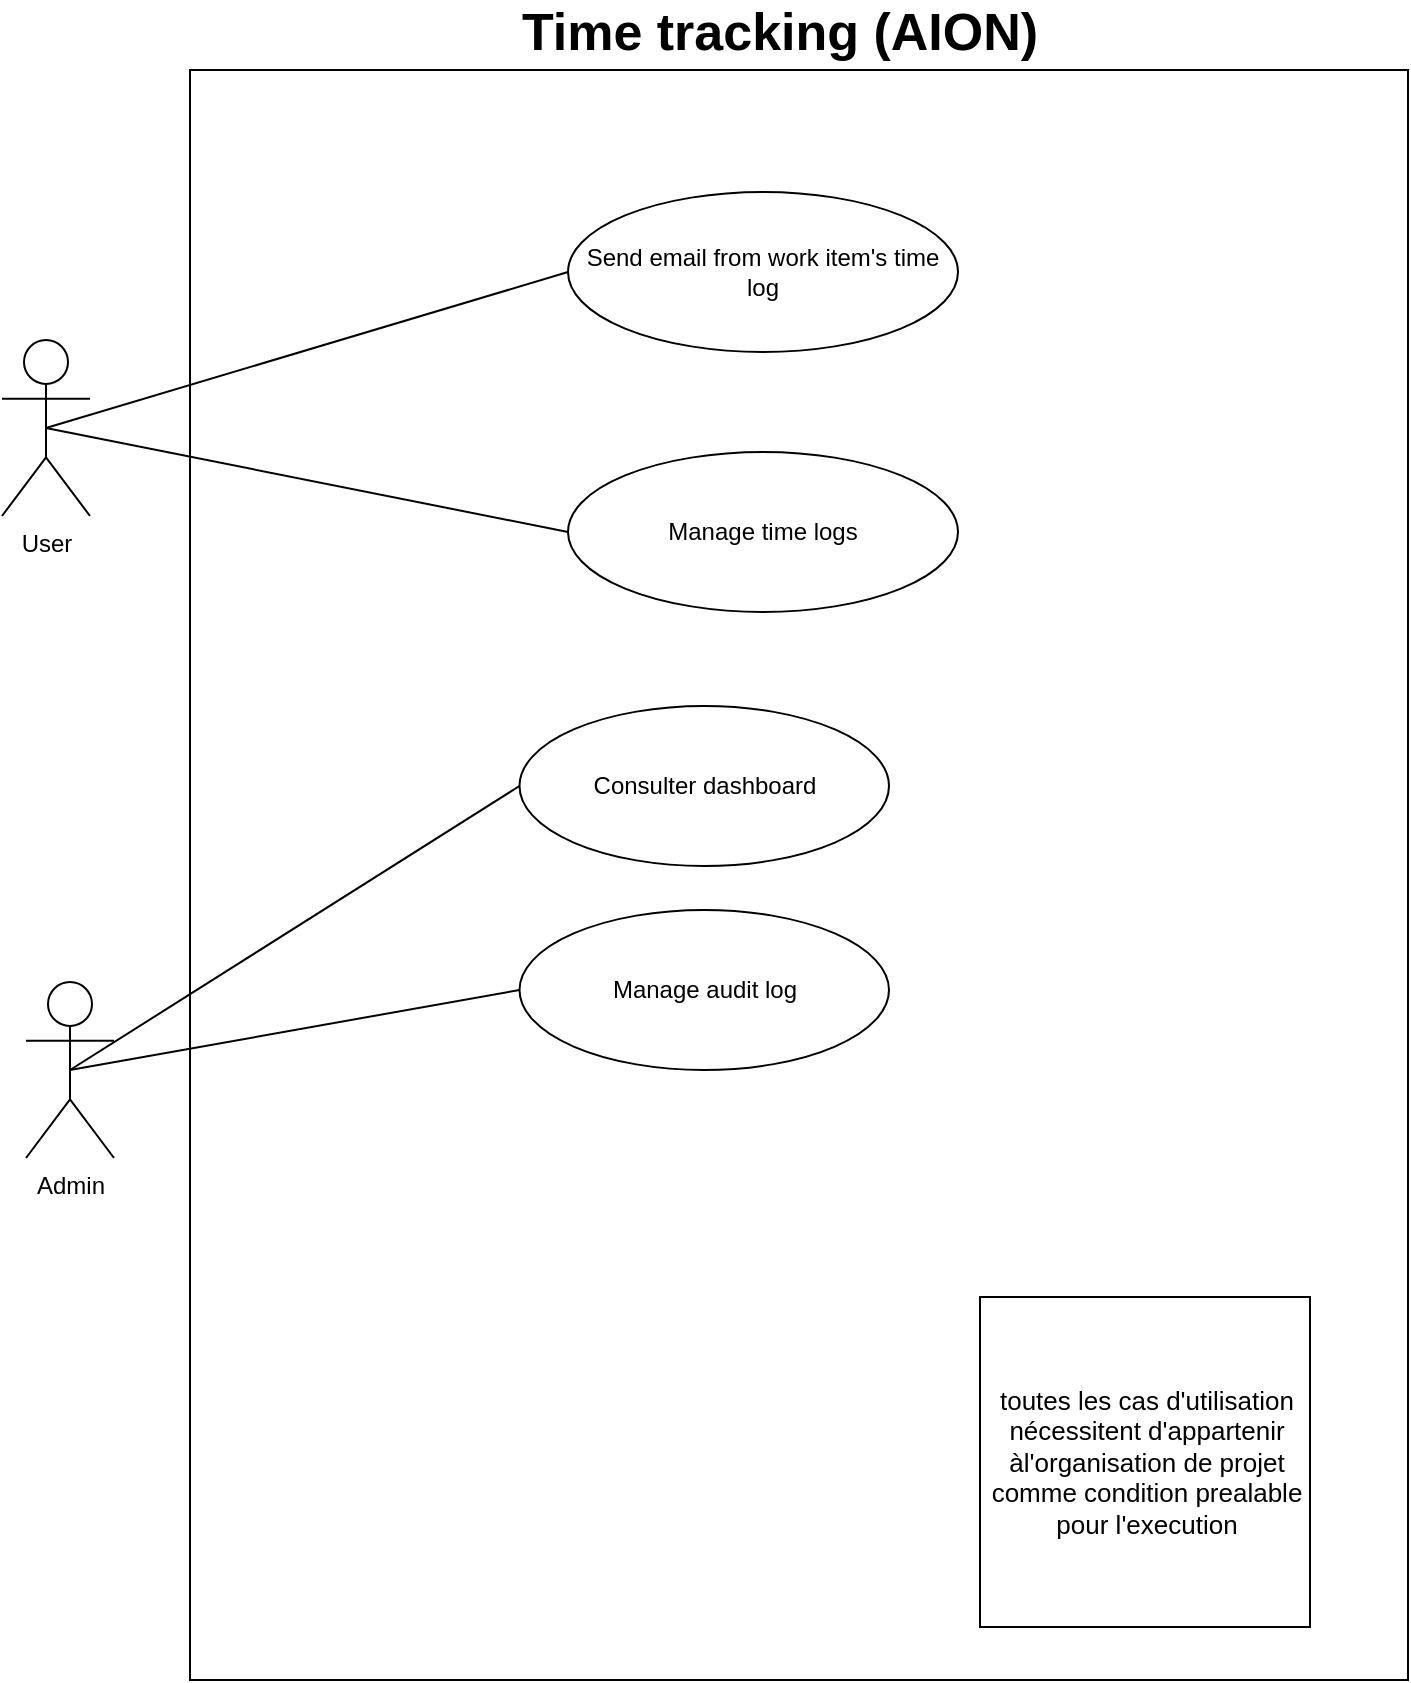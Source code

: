 <mxfile version="23.1.4" type="github" pages="3">
  <diagram name="Global use case" id="HMoWm8q01mGYL6mocgkL">
    <mxGraphModel dx="1434" dy="1915" grid="0" gridSize="10" guides="1" tooltips="1" connect="1" arrows="1" fold="1" page="1" pageScale="1" pageWidth="827" pageHeight="1169" math="0" shadow="0">
      <root>
        <mxCell id="0" />
        <mxCell id="1" parent="0" />
        <mxCell id="uwcOLz1gDEWIKycSYIdj-1" value="User" style="shape=umlActor;verticalLabelPosition=bottom;verticalAlign=top;html=1;outlineConnect=0;" parent="1" vertex="1">
          <mxGeometry x="67" y="96" width="44" height="88" as="geometry" />
        </mxCell>
        <mxCell id="uwcOLz1gDEWIKycSYIdj-3" value="Admin" style="shape=umlActor;verticalLabelPosition=bottom;verticalAlign=top;html=1;outlineConnect=0;" parent="1" vertex="1">
          <mxGeometry x="79" y="417" width="44" height="88" as="geometry" />
        </mxCell>
        <mxCell id="uwcOLz1gDEWIKycSYIdj-11" value="" style="rounded=0;whiteSpace=wrap;html=1;" parent="1" vertex="1">
          <mxGeometry x="161" y="-39" width="609" height="805" as="geometry" />
        </mxCell>
        <mxCell id="uwcOLz1gDEWIKycSYIdj-5" value="Send email from work item&#39;s time log" style="ellipse;whiteSpace=wrap;html=1;" parent="1" vertex="1">
          <mxGeometry x="350" y="22" width="195" height="80" as="geometry" />
        </mxCell>
        <mxCell id="uwcOLz1gDEWIKycSYIdj-12" value="Consulter dashboard" style="ellipse;whiteSpace=wrap;html=1;" parent="1" vertex="1">
          <mxGeometry x="325.75" y="279" width="184.75" height="80" as="geometry" />
        </mxCell>
        <mxCell id="uwcOLz1gDEWIKycSYIdj-13" value="Manage audit log" style="ellipse;whiteSpace=wrap;html=1;" parent="1" vertex="1">
          <mxGeometry x="325.75" y="381" width="184.75" height="80" as="geometry" />
        </mxCell>
        <mxCell id="uwcOLz1gDEWIKycSYIdj-17" value="&lt;b&gt;&lt;font style=&quot;font-size: 26px;&quot;&gt;Time tracking (AION)&lt;/font&gt;&lt;/b&gt;" style="text;html=1;strokeColor=none;fillColor=none;align=center;verticalAlign=middle;whiteSpace=wrap;rounded=0;" parent="1" vertex="1">
          <mxGeometry x="289.5" y="-73" width="332" height="30" as="geometry" />
        </mxCell>
        <mxCell id="uwcOLz1gDEWIKycSYIdj-20" value="" style="endArrow=none;html=1;rounded=0;exitX=0.5;exitY=0.5;exitDx=0;exitDy=0;exitPerimeter=0;entryX=0;entryY=0.5;entryDx=0;entryDy=0;" parent="1" source="uwcOLz1gDEWIKycSYIdj-1" target="uwcOLz1gDEWIKycSYIdj-5" edge="1">
          <mxGeometry width="50" height="50" relative="1" as="geometry">
            <mxPoint x="416" y="91" as="sourcePoint" />
            <mxPoint x="466" y="41" as="targetPoint" />
          </mxGeometry>
        </mxCell>
        <mxCell id="uwcOLz1gDEWIKycSYIdj-24" value="" style="endArrow=none;html=1;rounded=0;exitX=0.5;exitY=0.5;exitDx=0;exitDy=0;exitPerimeter=0;entryX=0;entryY=0.5;entryDx=0;entryDy=0;" parent="1" source="uwcOLz1gDEWIKycSYIdj-3" target="uwcOLz1gDEWIKycSYIdj-12" edge="1">
          <mxGeometry width="50" height="50" relative="1" as="geometry">
            <mxPoint x="420" y="414" as="sourcePoint" />
            <mxPoint x="470" y="364" as="targetPoint" />
          </mxGeometry>
        </mxCell>
        <mxCell id="uwcOLz1gDEWIKycSYIdj-25" value="" style="endArrow=none;html=1;rounded=0;exitX=0.5;exitY=0.5;exitDx=0;exitDy=0;exitPerimeter=0;entryX=0;entryY=0.5;entryDx=0;entryDy=0;" parent="1" source="uwcOLz1gDEWIKycSYIdj-3" target="uwcOLz1gDEWIKycSYIdj-13" edge="1">
          <mxGeometry width="50" height="50" relative="1" as="geometry">
            <mxPoint x="420" y="414" as="sourcePoint" />
            <mxPoint x="470" y="364" as="targetPoint" />
          </mxGeometry>
        </mxCell>
        <mxCell id="uwcOLz1gDEWIKycSYIdj-31" value="" style="whiteSpace=wrap;html=1;aspect=fixed;" parent="1" vertex="1">
          <mxGeometry x="556" y="574.5" width="165" height="165" as="geometry" />
        </mxCell>
        <mxCell id="uwcOLz1gDEWIKycSYIdj-32" value="&lt;font style=&quot;font-size: 13px;&quot;&gt;toutes les cas d&#39;utilisation nécessitent d&#39;appartenir àl&#39;organisation de projet comme condition prealable pour l&#39;execution&lt;/font&gt;" style="text;html=1;strokeColor=none;fillColor=none;align=center;verticalAlign=middle;whiteSpace=wrap;rounded=0;" parent="1" vertex="1">
          <mxGeometry x="556" y="585" width="167" height="144" as="geometry" />
        </mxCell>
        <mxCell id="kZA4ZHWFA9T4Elh8818U-1" value="Manage time logs" style="ellipse;whiteSpace=wrap;html=1;" vertex="1" parent="1">
          <mxGeometry x="350" y="152" width="195" height="80" as="geometry" />
        </mxCell>
        <mxCell id="kZA4ZHWFA9T4Elh8818U-5" value="" style="endArrow=none;html=1;rounded=0;exitX=0;exitY=0.5;exitDx=0;exitDy=0;entryX=0.5;entryY=0.5;entryDx=0;entryDy=0;entryPerimeter=0;" edge="1" parent="1" source="kZA4ZHWFA9T4Elh8818U-1" target="uwcOLz1gDEWIKycSYIdj-1">
          <mxGeometry width="50" height="50" relative="1" as="geometry">
            <mxPoint x="606" y="204" as="sourcePoint" />
            <mxPoint x="656" y="154" as="targetPoint" />
          </mxGeometry>
        </mxCell>
      </root>
    </mxGraphModel>
  </diagram>
  <diagram id="4BNHJ1mr-sLuKrSLhk_P" name="Manage time logs use cases">
    <mxGraphModel dx="1434" dy="1915" grid="0" gridSize="10" guides="1" tooltips="1" connect="1" arrows="1" fold="1" page="1" pageScale="1" pageWidth="827" pageHeight="1169" math="0" shadow="0">
      <root>
        <mxCell id="0" />
        <mxCell id="1" parent="0" />
        <mxCell id="1eYsrxTv3W_-VM1bbza0-1" value="&lt;font style=&quot;font-size: 14px;&quot;&gt;consulter la liste des tickets&lt;/font&gt;" style="ellipse;whiteSpace=wrap;html=1;" vertex="1" parent="1">
          <mxGeometry x="580" y="-780" width="195" height="80" as="geometry" />
        </mxCell>
        <mxCell id="1eYsrxTv3W_-VM1bbza0-2" value="ajout imputation à un ticket&lt;span style=&quot;white-space: pre;&quot;&gt;&#x9;&lt;/span&gt;" style="ellipse;whiteSpace=wrap;html=1;" vertex="1" parent="1">
          <mxGeometry x="20" y="-1040" width="195" height="80" as="geometry" />
        </mxCell>
        <mxCell id="1eYsrxTv3W_-VM1bbza0-3" value="mettre a jour imputation d&#39;une ticket" style="ellipse;whiteSpace=wrap;html=1;" vertex="1" parent="1">
          <mxGeometry x="70" y="-780" width="217" height="80" as="geometry" />
        </mxCell>
        <mxCell id="1eYsrxTv3W_-VM1bbza0-4" value="supprimer imputation(soft del)" style="ellipse;whiteSpace=wrap;html=1;" vertex="1" parent="1">
          <mxGeometry x="570" y="-1050" width="194" height="80" as="geometry" />
        </mxCell>
        <mxCell id="4jdrBC15Ize4NxWBjrLl-1" value="Send email from existing work item" style="ellipse;whiteSpace=wrap;html=1;" vertex="1" parent="1">
          <mxGeometry x="70" y="-510" width="206" height="80" as="geometry" />
        </mxCell>
        <mxCell id="4jdrBC15Ize4NxWBjrLl-2" value="Send email from work item list" style="ellipse;whiteSpace=wrap;html=1;" vertex="1" parent="1">
          <mxGeometry x="520" y="-500" width="206" height="80" as="geometry" />
        </mxCell>
        <mxCell id="4-Z4f17bZcAGOfIwcgOS-1" value="Manage time logs" style="ellipse;whiteSpace=wrap;html=1;" vertex="1" parent="1">
          <mxGeometry x="300" y="-950" width="195" height="80" as="geometry" />
        </mxCell>
        <mxCell id="4-Z4f17bZcAGOfIwcgOS-6" value="Extends" style="endArrow=block;endSize=16;endFill=0;html=1;rounded=0;entryX=0;entryY=0.5;entryDx=0;entryDy=0;" edge="1" parent="1" source="1eYsrxTv3W_-VM1bbza0-2" target="4-Z4f17bZcAGOfIwcgOS-1">
          <mxGeometry width="160" relative="1" as="geometry">
            <mxPoint x="65" y="-790" as="sourcePoint" />
            <mxPoint x="225" y="-790" as="targetPoint" />
          </mxGeometry>
        </mxCell>
        <mxCell id="4-Z4f17bZcAGOfIwcgOS-7" value="Extends" style="endArrow=block;endSize=16;endFill=0;html=1;rounded=0;exitX=0.258;exitY=0.913;exitDx=0;exitDy=0;exitPerimeter=0;entryX=0.985;entryY=0.413;entryDx=0;entryDy=0;entryPerimeter=0;" edge="1" parent="1" source="1eYsrxTv3W_-VM1bbza0-4" target="4-Z4f17bZcAGOfIwcgOS-1">
          <mxGeometry width="160" relative="1" as="geometry">
            <mxPoint x="620" y="-940" as="sourcePoint" />
            <mxPoint x="630" y="-791" as="targetPoint" />
          </mxGeometry>
        </mxCell>
        <mxCell id="4-Z4f17bZcAGOfIwcgOS-8" value="Extends" style="endArrow=block;endSize=16;endFill=0;html=1;rounded=0;entryX=0.344;entryY=0.963;entryDx=0;entryDy=0;exitX=0.419;exitY=0.025;exitDx=0;exitDy=0;exitPerimeter=0;entryPerimeter=0;" edge="1" parent="1" source="1eYsrxTv3W_-VM1bbza0-3" target="4-Z4f17bZcAGOfIwcgOS-1">
          <mxGeometry width="160" relative="1" as="geometry">
            <mxPoint x="250" y="-810" as="sourcePoint" />
            <mxPoint x="350" y="-880" as="targetPoint" />
          </mxGeometry>
        </mxCell>
        <mxCell id="4-Z4f17bZcAGOfIwcgOS-9" value="Extends" style="endArrow=block;endSize=16;endFill=0;html=1;rounded=0;exitX=0.103;exitY=0.125;exitDx=0;exitDy=0;exitPerimeter=0;" edge="1" parent="1" source="1eYsrxTv3W_-VM1bbza0-1" target="4-Z4f17bZcAGOfIwcgOS-1">
          <mxGeometry width="160" relative="1" as="geometry">
            <mxPoint x="321" y="-758" as="sourcePoint" />
            <mxPoint x="377" y="-863" as="targetPoint" />
          </mxGeometry>
        </mxCell>
        <mxCell id="vd6AiU4IwBAZcLss80Cb-1" value="Send email from work item&#39;s time log" style="ellipse;whiteSpace=wrap;html=1;" vertex="1" parent="1">
          <mxGeometry x="316" y="-340" width="195" height="80" as="geometry" />
        </mxCell>
        <mxCell id="vd6AiU4IwBAZcLss80Cb-2" value="Extends" style="endArrow=block;endSize=16;endFill=0;html=1;rounded=0;exitX=1;exitY=1;exitDx=0;exitDy=0;entryX=0.103;entryY=0.125;entryDx=0;entryDy=0;entryPerimeter=0;" edge="1" parent="1" source="4jdrBC15Ize4NxWBjrLl-1" target="vd6AiU4IwBAZcLss80Cb-1">
          <mxGeometry width="160" relative="1" as="geometry">
            <mxPoint x="171" y="-768" as="sourcePoint" />
            <mxPoint x="377" y="-863" as="targetPoint" />
          </mxGeometry>
        </mxCell>
        <mxCell id="vd6AiU4IwBAZcLss80Cb-3" value="Extends" style="endArrow=block;endSize=16;endFill=0;html=1;rounded=0;exitX=0.097;exitY=0.888;exitDx=0;exitDy=0;exitPerimeter=0;entryX=1;entryY=0;entryDx=0;entryDy=0;" edge="1" parent="1" source="4jdrBC15Ize4NxWBjrLl-2" target="vd6AiU4IwBAZcLss80Cb-1">
          <mxGeometry width="160" relative="1" as="geometry">
            <mxPoint x="256" y="-432" as="sourcePoint" />
            <mxPoint x="360" y="-355" as="targetPoint" />
          </mxGeometry>
        </mxCell>
      </root>
    </mxGraphModel>
  </diagram>
  <diagram id="JGESqJ7sLEq_67mfiIQ6" name="Manage audit log use cases">
    <mxGraphModel dx="1434" dy="746" grid="0" gridSize="10" guides="1" tooltips="1" connect="1" arrows="1" fold="1" page="1" pageScale="1" pageWidth="827" pageHeight="1169" math="0" shadow="0">
      <root>
        <mxCell id="0" />
        <mxCell id="1" parent="0" />
        <mxCell id="WqYa_6kMdvVs4EpgCjgJ-1" value="Manage audit log" style="ellipse;whiteSpace=wrap;html=1;" vertex="1" parent="1">
          <mxGeometry x="220" y="230" width="184.75" height="80" as="geometry" />
        </mxCell>
        <mxCell id="C3ACk_iOB3kTldF8Hcof-1" value="consulter audit log par organisation" style="ellipse;whiteSpace=wrap;html=1;" vertex="1" parent="1">
          <mxGeometry x="564.25" y="180" width="184.75" height="80" as="geometry" />
        </mxCell>
        <mxCell id="C3ACk_iOB3kTldF8Hcof-2" value="export audit sous format csv" style="ellipse;whiteSpace=wrap;html=1;" vertex="1" parent="1">
          <mxGeometry x="560" y="297" width="184.75" height="80" as="geometry" />
        </mxCell>
        <mxCell id="C3ACk_iOB3kTldF8Hcof-4" value="Extends" style="endArrow=block;endSize=16;endFill=0;html=1;rounded=0;exitX=0;exitY=0.5;exitDx=0;exitDy=0;entryX=0.958;entryY=0.763;entryDx=0;entryDy=0;entryPerimeter=0;" edge="1" parent="1" source="C3ACk_iOB3kTldF8Hcof-2" target="WqYa_6kMdvVs4EpgCjgJ-1">
          <mxGeometry width="160" relative="1" as="geometry">
            <mxPoint x="406" y="263" as="sourcePoint" />
            <mxPoint x="570" y="230" as="targetPoint" />
          </mxGeometry>
        </mxCell>
        <mxCell id="C3ACk_iOB3kTldF8Hcof-5" value="Extends" style="endArrow=block;endSize=16;endFill=0;html=1;rounded=0;entryX=0.996;entryY=0.388;entryDx=0;entryDy=0;entryPerimeter=0;exitX=0;exitY=0.5;exitDx=0;exitDy=0;" edge="1" parent="1" source="C3ACk_iOB3kTldF8Hcof-1" target="WqYa_6kMdvVs4EpgCjgJ-1">
          <mxGeometry width="160" relative="1" as="geometry">
            <mxPoint x="560" y="220" as="sourcePoint" />
            <mxPoint x="400" y="310" as="targetPoint" />
          </mxGeometry>
        </mxCell>
      </root>
    </mxGraphModel>
  </diagram>
</mxfile>

